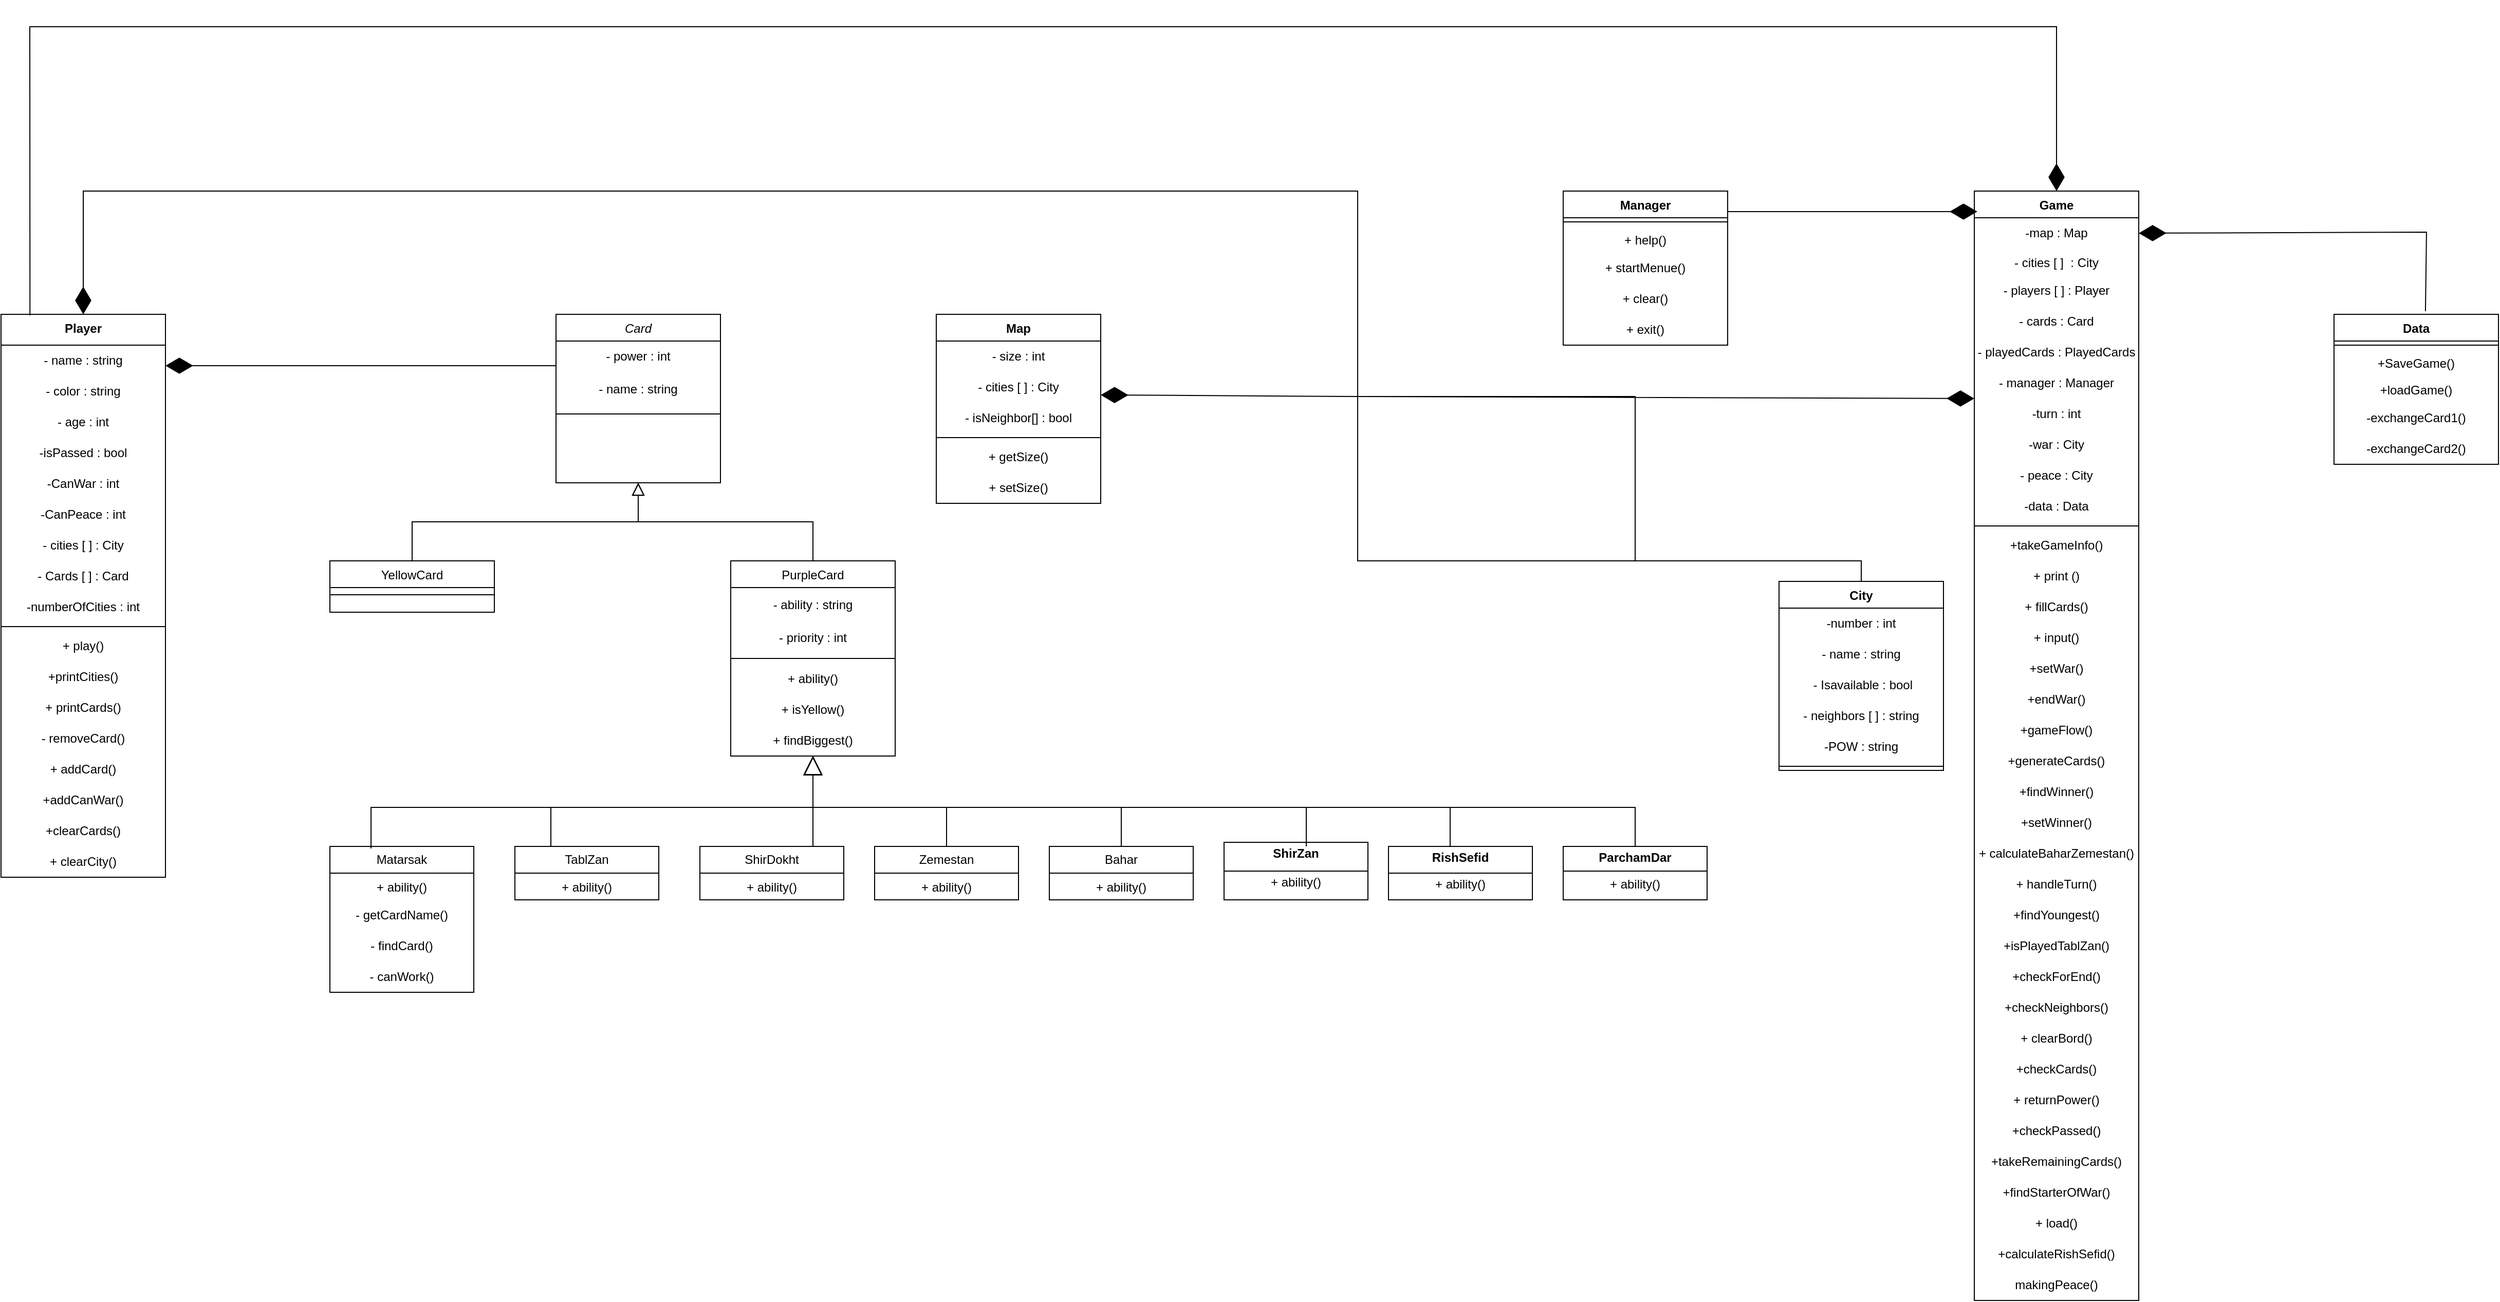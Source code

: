 <mxfile version="24.5.2" type="device">
  <diagram id="C5RBs43oDa-KdzZeNtuy" name="Page-1">
    <mxGraphModel dx="2140" dy="1822" grid="1" gridSize="10" guides="1" tooltips="1" connect="1" arrows="1" fold="1" page="1" pageScale="1" pageWidth="827" pageHeight="1169" math="0" shadow="0">
      <root>
        <mxCell id="WIyWlLk6GJQsqaUBKTNV-0" />
        <mxCell id="WIyWlLk6GJQsqaUBKTNV-1" parent="WIyWlLk6GJQsqaUBKTNV-0" />
        <mxCell id="zkfFHV4jXpPFQw0GAbJ--0" value="Card" style="swimlane;fontStyle=2;align=center;verticalAlign=top;childLayout=stackLayout;horizontal=1;startSize=26;horizontalStack=0;resizeParent=1;resizeLast=0;collapsible=1;marginBottom=0;rounded=0;shadow=0;strokeWidth=1;" parent="WIyWlLk6GJQsqaUBKTNV-1" vertex="1">
          <mxGeometry x="220" y="120" width="160" height="164" as="geometry">
            <mxRectangle x="230" y="140" width="160" height="26" as="alternateBounds" />
          </mxGeometry>
        </mxCell>
        <mxCell id="Y98AIQA9uZ3q5bvzrObx-6" value="- power : int" style="text;strokeColor=none;align=center;fillColor=none;html=1;verticalAlign=middle;whiteSpace=wrap;rounded=0;" parent="zkfFHV4jXpPFQw0GAbJ--0" vertex="1">
          <mxGeometry y="26" width="160" height="30" as="geometry" />
        </mxCell>
        <mxCell id="CFlnpTyqPFEDGFxHUeYZ-7" value="- name : string" style="text;strokeColor=none;align=center;fillColor=none;html=1;verticalAlign=middle;whiteSpace=wrap;rounded=0;" vertex="1" parent="zkfFHV4jXpPFQw0GAbJ--0">
          <mxGeometry y="56" width="160" height="34" as="geometry" />
        </mxCell>
        <mxCell id="zkfFHV4jXpPFQw0GAbJ--4" value="" style="line;html=1;strokeWidth=1;align=left;verticalAlign=middle;spacingTop=-1;spacingLeft=3;spacingRight=3;rotatable=0;labelPosition=right;points=[];portConstraint=eastwest;" parent="zkfFHV4jXpPFQw0GAbJ--0" vertex="1">
          <mxGeometry y="90" width="160" height="14" as="geometry" />
        </mxCell>
        <mxCell id="zkfFHV4jXpPFQw0GAbJ--6" value="YellowCard" style="swimlane;fontStyle=0;align=center;verticalAlign=top;childLayout=stackLayout;horizontal=1;startSize=26;horizontalStack=0;resizeParent=1;resizeLast=0;collapsible=1;marginBottom=0;rounded=0;shadow=0;strokeWidth=1;" parent="WIyWlLk6GJQsqaUBKTNV-1" vertex="1">
          <mxGeometry y="360" width="160" height="50" as="geometry">
            <mxRectangle x="130" y="380" width="160" height="26" as="alternateBounds" />
          </mxGeometry>
        </mxCell>
        <mxCell id="zkfFHV4jXpPFQw0GAbJ--9" value="" style="line;html=1;strokeWidth=1;align=left;verticalAlign=middle;spacingTop=-1;spacingLeft=3;spacingRight=3;rotatable=0;labelPosition=right;points=[];portConstraint=eastwest;" parent="zkfFHV4jXpPFQw0GAbJ--6" vertex="1">
          <mxGeometry y="26" width="160" height="14" as="geometry" />
        </mxCell>
        <mxCell id="zkfFHV4jXpPFQw0GAbJ--12" value="" style="endArrow=block;endSize=10;endFill=0;shadow=0;strokeWidth=1;rounded=0;curved=0;edgeStyle=elbowEdgeStyle;elbow=vertical;" parent="WIyWlLk6GJQsqaUBKTNV-1" source="zkfFHV4jXpPFQw0GAbJ--6" target="zkfFHV4jXpPFQw0GAbJ--0" edge="1">
          <mxGeometry width="160" relative="1" as="geometry">
            <mxPoint x="200" y="203" as="sourcePoint" />
            <mxPoint x="200" y="203" as="targetPoint" />
          </mxGeometry>
        </mxCell>
        <mxCell id="zkfFHV4jXpPFQw0GAbJ--13" value="PurpleCard" style="swimlane;fontStyle=0;align=center;verticalAlign=top;childLayout=stackLayout;horizontal=1;startSize=26;horizontalStack=0;resizeParent=1;resizeLast=0;collapsible=1;marginBottom=0;rounded=0;shadow=0;strokeWidth=1;" parent="WIyWlLk6GJQsqaUBKTNV-1" vertex="1">
          <mxGeometry x="390" y="360" width="160" height="190" as="geometry">
            <mxRectangle x="340" y="380" width="170" height="26" as="alternateBounds" />
          </mxGeometry>
        </mxCell>
        <mxCell id="Y98AIQA9uZ3q5bvzrObx-0" value="- ability : string" style="text;strokeColor=none;align=center;fillColor=none;html=1;verticalAlign=middle;whiteSpace=wrap;rounded=0;" parent="zkfFHV4jXpPFQw0GAbJ--13" vertex="1">
          <mxGeometry y="26" width="160" height="34" as="geometry" />
        </mxCell>
        <mxCell id="CFlnpTyqPFEDGFxHUeYZ-8" value="- priority : int" style="text;strokeColor=none;align=center;fillColor=none;html=1;verticalAlign=middle;whiteSpace=wrap;rounded=0;" vertex="1" parent="zkfFHV4jXpPFQw0GAbJ--13">
          <mxGeometry y="60" width="160" height="30" as="geometry" />
        </mxCell>
        <mxCell id="zkfFHV4jXpPFQw0GAbJ--15" value="" style="line;html=1;strokeWidth=1;align=left;verticalAlign=middle;spacingTop=-1;spacingLeft=3;spacingRight=3;rotatable=0;labelPosition=right;points=[];portConstraint=eastwest;" parent="zkfFHV4jXpPFQw0GAbJ--13" vertex="1">
          <mxGeometry y="90" width="160" height="10" as="geometry" />
        </mxCell>
        <mxCell id="Y98AIQA9uZ3q5bvzrObx-8" value="+ ability()" style="text;strokeColor=none;align=center;fillColor=none;html=1;verticalAlign=middle;whiteSpace=wrap;rounded=0;" parent="zkfFHV4jXpPFQw0GAbJ--13" vertex="1">
          <mxGeometry y="100" width="160" height="30" as="geometry" />
        </mxCell>
        <mxCell id="Y98AIQA9uZ3q5bvzrObx-30" value="+ isYellow()" style="text;strokeColor=none;align=center;fillColor=none;html=1;verticalAlign=middle;whiteSpace=wrap;rounded=0;" parent="zkfFHV4jXpPFQw0GAbJ--13" vertex="1">
          <mxGeometry y="130" width="160" height="30" as="geometry" />
        </mxCell>
        <mxCell id="Y98AIQA9uZ3q5bvzrObx-31" value="+ findBiggest()" style="text;strokeColor=none;align=center;fillColor=none;html=1;verticalAlign=middle;whiteSpace=wrap;rounded=0;" parent="zkfFHV4jXpPFQw0GAbJ--13" vertex="1">
          <mxGeometry y="160" width="160" height="30" as="geometry" />
        </mxCell>
        <mxCell id="zkfFHV4jXpPFQw0GAbJ--16" value="" style="endArrow=block;endSize=10;endFill=0;shadow=0;strokeWidth=1;rounded=0;curved=0;edgeStyle=elbowEdgeStyle;elbow=vertical;" parent="WIyWlLk6GJQsqaUBKTNV-1" source="zkfFHV4jXpPFQw0GAbJ--13" target="zkfFHV4jXpPFQw0GAbJ--0" edge="1">
          <mxGeometry width="160" relative="1" as="geometry">
            <mxPoint x="210" y="373" as="sourcePoint" />
            <mxPoint x="310" y="271" as="targetPoint" />
          </mxGeometry>
        </mxCell>
        <mxCell id="Y98AIQA9uZ3q5bvzrObx-14" value="Map" style="swimlane;fontStyle=1;align=center;verticalAlign=top;childLayout=stackLayout;horizontal=1;startSize=26;horizontalStack=0;resizeParent=1;resizeParentMax=0;resizeLast=0;collapsible=1;marginBottom=0;whiteSpace=wrap;html=1;" parent="WIyWlLk6GJQsqaUBKTNV-1" vertex="1">
          <mxGeometry x="590" y="120" width="160" height="184" as="geometry" />
        </mxCell>
        <mxCell id="Y98AIQA9uZ3q5bvzrObx-19" value="- size : int" style="text;strokeColor=none;align=center;fillColor=none;html=1;verticalAlign=middle;whiteSpace=wrap;rounded=0;" parent="Y98AIQA9uZ3q5bvzrObx-14" vertex="1">
          <mxGeometry y="26" width="160" height="30" as="geometry" />
        </mxCell>
        <mxCell id="Y98AIQA9uZ3q5bvzrObx-18" value="- cities [ ] : City" style="text;strokeColor=none;align=center;fillColor=none;html=1;verticalAlign=middle;whiteSpace=wrap;rounded=0;" parent="Y98AIQA9uZ3q5bvzrObx-14" vertex="1">
          <mxGeometry y="56" width="160" height="30" as="geometry" />
        </mxCell>
        <mxCell id="CFlnpTyqPFEDGFxHUeYZ-26" value="- isNeighbor[] : bool" style="text;strokeColor=none;align=center;fillColor=none;html=1;verticalAlign=middle;whiteSpace=wrap;rounded=0;" vertex="1" parent="Y98AIQA9uZ3q5bvzrObx-14">
          <mxGeometry y="86" width="160" height="30" as="geometry" />
        </mxCell>
        <mxCell id="Y98AIQA9uZ3q5bvzrObx-16" value="" style="line;strokeWidth=1;fillColor=none;align=left;verticalAlign=middle;spacingTop=-1;spacingLeft=3;spacingRight=3;rotatable=0;labelPosition=right;points=[];portConstraint=eastwest;strokeColor=inherit;" parent="Y98AIQA9uZ3q5bvzrObx-14" vertex="1">
          <mxGeometry y="116" width="160" height="8" as="geometry" />
        </mxCell>
        <mxCell id="Y98AIQA9uZ3q5bvzrObx-20" value="+ getSize()" style="text;strokeColor=none;align=center;fillColor=none;html=1;verticalAlign=middle;whiteSpace=wrap;rounded=0;" parent="Y98AIQA9uZ3q5bvzrObx-14" vertex="1">
          <mxGeometry y="124" width="160" height="30" as="geometry" />
        </mxCell>
        <mxCell id="Y98AIQA9uZ3q5bvzrObx-21" value="+ setSize()" style="text;strokeColor=none;align=center;fillColor=none;html=1;verticalAlign=middle;whiteSpace=wrap;rounded=0;" parent="Y98AIQA9uZ3q5bvzrObx-14" vertex="1">
          <mxGeometry y="154" width="160" height="30" as="geometry" />
        </mxCell>
        <mxCell id="Y98AIQA9uZ3q5bvzrObx-26" value="Player" style="swimlane;fontStyle=1;align=center;verticalAlign=top;childLayout=stackLayout;horizontal=1;startSize=30;horizontalStack=0;resizeParent=1;resizeParentMax=0;resizeLast=0;collapsible=1;marginBottom=0;whiteSpace=wrap;html=1;" parent="WIyWlLk6GJQsqaUBKTNV-1" vertex="1">
          <mxGeometry x="-320" y="120" width="160" height="548" as="geometry" />
        </mxCell>
        <mxCell id="jCnvRaLqZS0h8MGcoXK2-2" value="- name : string" style="text;strokeColor=none;align=center;fillColor=none;html=1;verticalAlign=middle;whiteSpace=wrap;rounded=0;" parent="Y98AIQA9uZ3q5bvzrObx-26" vertex="1">
          <mxGeometry y="30" width="160" height="30" as="geometry" />
        </mxCell>
        <mxCell id="Y98AIQA9uZ3q5bvzrObx-49" value="- color : string" style="text;strokeColor=none;align=center;fillColor=none;html=1;verticalAlign=middle;whiteSpace=wrap;rounded=0;" parent="Y98AIQA9uZ3q5bvzrObx-26" vertex="1">
          <mxGeometry y="60" width="160" height="30" as="geometry" />
        </mxCell>
        <mxCell id="Y98AIQA9uZ3q5bvzrObx-51" value="- age : int" style="text;strokeColor=none;align=center;fillColor=none;html=1;verticalAlign=middle;whiteSpace=wrap;rounded=0;" parent="Y98AIQA9uZ3q5bvzrObx-26" vertex="1">
          <mxGeometry y="90" width="160" height="30" as="geometry" />
        </mxCell>
        <mxCell id="Y98AIQA9uZ3q5bvzrObx-50" value="-isPassed : bool" style="text;strokeColor=none;align=center;fillColor=none;html=1;verticalAlign=middle;whiteSpace=wrap;rounded=0;" parent="Y98AIQA9uZ3q5bvzrObx-26" vertex="1">
          <mxGeometry y="120" width="160" height="30" as="geometry" />
        </mxCell>
        <mxCell id="CFlnpTyqPFEDGFxHUeYZ-0" value="-CanWar : int" style="text;strokeColor=none;align=center;fillColor=none;html=1;verticalAlign=middle;whiteSpace=wrap;rounded=0;" vertex="1" parent="Y98AIQA9uZ3q5bvzrObx-26">
          <mxGeometry y="150" width="160" height="30" as="geometry" />
        </mxCell>
        <mxCell id="CFlnpTyqPFEDGFxHUeYZ-1" value="-CanPeace : int" style="text;strokeColor=none;align=center;fillColor=none;html=1;verticalAlign=middle;whiteSpace=wrap;rounded=0;" vertex="1" parent="Y98AIQA9uZ3q5bvzrObx-26">
          <mxGeometry y="180" width="160" height="30" as="geometry" />
        </mxCell>
        <mxCell id="kwKwa-wbNNJrlp5Qnl6y-41" value="- cities [ ] : City" style="text;strokeColor=none;align=center;fillColor=none;html=1;verticalAlign=middle;whiteSpace=wrap;rounded=0;" parent="Y98AIQA9uZ3q5bvzrObx-26" vertex="1">
          <mxGeometry y="210" width="160" height="30" as="geometry" />
        </mxCell>
        <mxCell id="Y98AIQA9uZ3q5bvzrObx-65" value="- Cards [ ] : Card" style="text;strokeColor=none;align=center;fillColor=none;html=1;verticalAlign=middle;whiteSpace=wrap;rounded=0;" parent="Y98AIQA9uZ3q5bvzrObx-26" vertex="1">
          <mxGeometry y="240" width="160" height="30" as="geometry" />
        </mxCell>
        <mxCell id="s-No0AnxaH5Ahc92Yg2I-0" value="-numberOfCities : int" style="text;strokeColor=none;align=center;fillColor=none;html=1;verticalAlign=middle;whiteSpace=wrap;rounded=0;" parent="Y98AIQA9uZ3q5bvzrObx-26" vertex="1">
          <mxGeometry y="270" width="160" height="30" as="geometry" />
        </mxCell>
        <mxCell id="Y98AIQA9uZ3q5bvzrObx-28" value="" style="line;strokeWidth=1;fillColor=none;align=left;verticalAlign=middle;spacingTop=-1;spacingLeft=3;spacingRight=3;rotatable=0;labelPosition=right;points=[];portConstraint=eastwest;strokeColor=inherit;" parent="Y98AIQA9uZ3q5bvzrObx-26" vertex="1">
          <mxGeometry y="300" width="160" height="8" as="geometry" />
        </mxCell>
        <mxCell id="Y98AIQA9uZ3q5bvzrObx-63" value="+ play()" style="text;strokeColor=none;align=center;fillColor=none;html=1;verticalAlign=middle;whiteSpace=wrap;rounded=0;" parent="Y98AIQA9uZ3q5bvzrObx-26" vertex="1">
          <mxGeometry y="308" width="160" height="30" as="geometry" />
        </mxCell>
        <mxCell id="CFlnpTyqPFEDGFxHUeYZ-4" value="+printCities()" style="text;strokeColor=none;align=center;fillColor=none;html=1;verticalAlign=middle;whiteSpace=wrap;rounded=0;" vertex="1" parent="Y98AIQA9uZ3q5bvzrObx-26">
          <mxGeometry y="338" width="160" height="30" as="geometry" />
        </mxCell>
        <mxCell id="jCnvRaLqZS0h8MGcoXK2-0" value="+ printCards()" style="text;strokeColor=none;align=center;fillColor=none;html=1;verticalAlign=middle;whiteSpace=wrap;rounded=0;" parent="Y98AIQA9uZ3q5bvzrObx-26" vertex="1">
          <mxGeometry y="368" width="160" height="30" as="geometry" />
        </mxCell>
        <mxCell id="Y98AIQA9uZ3q5bvzrObx-66" value="- removeCard()" style="text;strokeColor=none;align=center;fillColor=none;html=1;verticalAlign=middle;whiteSpace=wrap;rounded=0;" parent="Y98AIQA9uZ3q5bvzrObx-26" vertex="1">
          <mxGeometry y="398" width="160" height="30" as="geometry" />
        </mxCell>
        <mxCell id="s-No0AnxaH5Ahc92Yg2I-1" value="+ addCard()" style="text;strokeColor=none;align=center;fillColor=none;html=1;verticalAlign=middle;whiteSpace=wrap;rounded=0;" parent="Y98AIQA9uZ3q5bvzrObx-26" vertex="1">
          <mxGeometry y="428" width="160" height="30" as="geometry" />
        </mxCell>
        <mxCell id="s-No0AnxaH5Ahc92Yg2I-2" value="+addCanWar()" style="text;strokeColor=none;align=center;fillColor=none;html=1;verticalAlign=middle;whiteSpace=wrap;rounded=0;" parent="Y98AIQA9uZ3q5bvzrObx-26" vertex="1">
          <mxGeometry y="458" width="160" height="30" as="geometry" />
        </mxCell>
        <mxCell id="CFlnpTyqPFEDGFxHUeYZ-5" value="+clearCards()" style="text;strokeColor=none;align=center;fillColor=none;html=1;verticalAlign=middle;whiteSpace=wrap;rounded=0;" vertex="1" parent="Y98AIQA9uZ3q5bvzrObx-26">
          <mxGeometry y="488" width="160" height="30" as="geometry" />
        </mxCell>
        <mxCell id="CFlnpTyqPFEDGFxHUeYZ-6" value="+ clearCity()" style="text;strokeColor=none;align=center;fillColor=none;html=1;verticalAlign=middle;whiteSpace=wrap;rounded=0;" vertex="1" parent="Y98AIQA9uZ3q5bvzrObx-26">
          <mxGeometry y="518" width="160" height="30" as="geometry" />
        </mxCell>
        <mxCell id="Y98AIQA9uZ3q5bvzrObx-32" value="City" style="swimlane;fontStyle=1;align=center;verticalAlign=top;childLayout=stackLayout;horizontal=1;startSize=26;horizontalStack=0;resizeParent=1;resizeParentMax=0;resizeLast=0;collapsible=1;marginBottom=0;whiteSpace=wrap;html=1;" parent="WIyWlLk6GJQsqaUBKTNV-1" vertex="1">
          <mxGeometry x="1410" y="380" width="160" height="184" as="geometry" />
        </mxCell>
        <mxCell id="CFlnpTyqPFEDGFxHUeYZ-29" value="-number : int" style="text;strokeColor=none;align=center;fillColor=none;html=1;verticalAlign=middle;whiteSpace=wrap;rounded=0;" vertex="1" parent="Y98AIQA9uZ3q5bvzrObx-32">
          <mxGeometry y="26" width="160" height="30" as="geometry" />
        </mxCell>
        <mxCell id="Y98AIQA9uZ3q5bvzrObx-39" value="- name : string" style="text;strokeColor=none;align=center;fillColor=none;html=1;verticalAlign=middle;whiteSpace=wrap;rounded=0;" parent="Y98AIQA9uZ3q5bvzrObx-32" vertex="1">
          <mxGeometry y="56" width="160" height="30" as="geometry" />
        </mxCell>
        <mxCell id="Y98AIQA9uZ3q5bvzrObx-40" value="&amp;nbsp;- Isavailable : bool" style="text;strokeColor=none;align=center;fillColor=none;html=1;verticalAlign=middle;whiteSpace=wrap;rounded=0;" parent="Y98AIQA9uZ3q5bvzrObx-32" vertex="1">
          <mxGeometry y="86" width="160" height="30" as="geometry" />
        </mxCell>
        <mxCell id="Y98AIQA9uZ3q5bvzrObx-37" value="- neighbors [ ] : string" style="text;strokeColor=none;align=center;fillColor=none;html=1;verticalAlign=middle;whiteSpace=wrap;rounded=0;" parent="Y98AIQA9uZ3q5bvzrObx-32" vertex="1">
          <mxGeometry y="116" width="160" height="30" as="geometry" />
        </mxCell>
        <mxCell id="CFlnpTyqPFEDGFxHUeYZ-31" value="-POW : string" style="text;strokeColor=none;align=center;fillColor=none;html=1;verticalAlign=middle;whiteSpace=wrap;rounded=0;" vertex="1" parent="Y98AIQA9uZ3q5bvzrObx-32">
          <mxGeometry y="146" width="160" height="30" as="geometry" />
        </mxCell>
        <mxCell id="Y98AIQA9uZ3q5bvzrObx-34" value="" style="line;strokeWidth=1;fillColor=none;align=left;verticalAlign=middle;spacingTop=-1;spacingLeft=3;spacingRight=3;rotatable=0;labelPosition=right;points=[];portConstraint=eastwest;strokeColor=inherit;" parent="Y98AIQA9uZ3q5bvzrObx-32" vertex="1">
          <mxGeometry y="176" width="160" height="8" as="geometry" />
        </mxCell>
        <mxCell id="Y98AIQA9uZ3q5bvzrObx-47" value="" style="endArrow=diamondThin;endFill=1;endSize=24;html=1;rounded=0;entryX=1;entryY=0.75;entryDx=0;entryDy=0;exitX=0.5;exitY=0;exitDx=0;exitDy=0;" parent="WIyWlLk6GJQsqaUBKTNV-1" source="Y98AIQA9uZ3q5bvzrObx-32" target="Y98AIQA9uZ3q5bvzrObx-18" edge="1">
          <mxGeometry width="160" relative="1" as="geometry">
            <mxPoint x="1240" y="360" as="sourcePoint" />
            <mxPoint x="930" y="320" as="targetPoint" />
            <Array as="points">
              <mxPoint x="1490" y="360" />
              <mxPoint x="1200" y="360" />
              <mxPoint x="1000" y="360" />
              <mxPoint x="1000" y="200" />
            </Array>
          </mxGeometry>
        </mxCell>
        <mxCell id="kwKwa-wbNNJrlp5Qnl6y-21" value="TablZan" style="swimlane;fontStyle=0;childLayout=stackLayout;horizontal=1;startSize=26;fillColor=none;horizontalStack=0;resizeParent=1;resizeParentMax=0;resizeLast=0;collapsible=1;marginBottom=0;whiteSpace=wrap;html=1;" parent="WIyWlLk6GJQsqaUBKTNV-1" vertex="1">
          <mxGeometry x="180" y="638" width="140" height="52" as="geometry" />
        </mxCell>
        <mxCell id="kwKwa-wbNNJrlp5Qnl6y-22" value="+ ability()" style="text;strokeColor=none;fillColor=none;align=center;verticalAlign=top;spacingLeft=4;spacingRight=4;overflow=hidden;rotatable=0;points=[[0,0.5],[1,0.5]];portConstraint=eastwest;whiteSpace=wrap;html=1;" parent="kwKwa-wbNNJrlp5Qnl6y-21" vertex="1">
          <mxGeometry y="26" width="140" height="26" as="geometry" />
        </mxCell>
        <mxCell id="kwKwa-wbNNJrlp5Qnl6y-23" value="ShirDokht" style="swimlane;fontStyle=0;childLayout=stackLayout;horizontal=1;startSize=26;fillColor=none;horizontalStack=0;resizeParent=1;resizeParentMax=0;resizeLast=0;collapsible=1;marginBottom=0;whiteSpace=wrap;html=1;" parent="WIyWlLk6GJQsqaUBKTNV-1" vertex="1">
          <mxGeometry x="360" y="638" width="140" height="52" as="geometry" />
        </mxCell>
        <mxCell id="kwKwa-wbNNJrlp5Qnl6y-24" value="+ ability()" style="text;strokeColor=none;fillColor=none;align=center;verticalAlign=top;spacingLeft=4;spacingRight=4;overflow=hidden;rotatable=0;points=[[0,0.5],[1,0.5]];portConstraint=eastwest;whiteSpace=wrap;html=1;" parent="kwKwa-wbNNJrlp5Qnl6y-23" vertex="1">
          <mxGeometry y="26" width="140" height="26" as="geometry" />
        </mxCell>
        <mxCell id="kwKwa-wbNNJrlp5Qnl6y-25" value="Zemestan" style="swimlane;fontStyle=0;childLayout=stackLayout;horizontal=1;startSize=26;fillColor=none;horizontalStack=0;resizeParent=1;resizeParentMax=0;resizeLast=0;collapsible=1;marginBottom=0;whiteSpace=wrap;html=1;" parent="WIyWlLk6GJQsqaUBKTNV-1" vertex="1">
          <mxGeometry x="530" y="638" width="140" height="52" as="geometry" />
        </mxCell>
        <mxCell id="kwKwa-wbNNJrlp5Qnl6y-26" value="+ ability()" style="text;strokeColor=none;fillColor=none;align=center;verticalAlign=top;spacingLeft=4;spacingRight=4;overflow=hidden;rotatable=0;points=[[0,0.5],[1,0.5]];portConstraint=eastwest;whiteSpace=wrap;html=1;" parent="kwKwa-wbNNJrlp5Qnl6y-25" vertex="1">
          <mxGeometry y="26" width="140" height="26" as="geometry" />
        </mxCell>
        <mxCell id="kwKwa-wbNNJrlp5Qnl6y-27" value="Matarsak" style="swimlane;fontStyle=0;childLayout=stackLayout;horizontal=1;startSize=26;fillColor=none;horizontalStack=0;resizeParent=1;resizeParentMax=0;resizeLast=0;collapsible=1;marginBottom=0;whiteSpace=wrap;html=1;" parent="WIyWlLk6GJQsqaUBKTNV-1" vertex="1">
          <mxGeometry y="638" width="140" height="142" as="geometry" />
        </mxCell>
        <mxCell id="kwKwa-wbNNJrlp5Qnl6y-28" value="+ ability()" style="text;strokeColor=none;fillColor=none;align=center;verticalAlign=top;spacingLeft=4;spacingRight=4;overflow=hidden;rotatable=0;points=[[0,0.5],[1,0.5]];portConstraint=eastwest;whiteSpace=wrap;html=1;" parent="kwKwa-wbNNJrlp5Qnl6y-27" vertex="1">
          <mxGeometry y="26" width="140" height="26" as="geometry" />
        </mxCell>
        <mxCell id="CFlnpTyqPFEDGFxHUeYZ-9" value="- getCardName()" style="text;strokeColor=none;align=center;fillColor=none;html=1;verticalAlign=middle;whiteSpace=wrap;rounded=0;" vertex="1" parent="kwKwa-wbNNJrlp5Qnl6y-27">
          <mxGeometry y="52" width="140" height="30" as="geometry" />
        </mxCell>
        <mxCell id="CFlnpTyqPFEDGFxHUeYZ-10" value="- findCard()" style="text;strokeColor=none;align=center;fillColor=none;html=1;verticalAlign=middle;whiteSpace=wrap;rounded=0;" vertex="1" parent="kwKwa-wbNNJrlp5Qnl6y-27">
          <mxGeometry y="82" width="140" height="30" as="geometry" />
        </mxCell>
        <mxCell id="CFlnpTyqPFEDGFxHUeYZ-11" value="- canWork()" style="text;strokeColor=none;align=center;fillColor=none;html=1;verticalAlign=middle;whiteSpace=wrap;rounded=0;" vertex="1" parent="kwKwa-wbNNJrlp5Qnl6y-27">
          <mxGeometry y="112" width="140" height="30" as="geometry" />
        </mxCell>
        <mxCell id="kwKwa-wbNNJrlp5Qnl6y-5" value="Bahar" style="swimlane;fontStyle=0;childLayout=stackLayout;horizontal=1;startSize=26;fillColor=none;horizontalStack=0;resizeParent=1;resizeParentMax=0;resizeLast=0;collapsible=1;marginBottom=0;whiteSpace=wrap;html=1;" parent="WIyWlLk6GJQsqaUBKTNV-1" vertex="1">
          <mxGeometry x="700" y="638" width="140" height="52" as="geometry" />
        </mxCell>
        <mxCell id="kwKwa-wbNNJrlp5Qnl6y-6" value="+ ability()" style="text;strokeColor=none;fillColor=none;align=center;verticalAlign=top;spacingLeft=4;spacingRight=4;overflow=hidden;rotatable=0;points=[[0,0.5],[1,0.5]];portConstraint=eastwest;whiteSpace=wrap;html=1;" parent="kwKwa-wbNNJrlp5Qnl6y-5" vertex="1">
          <mxGeometry y="26" width="140" height="26" as="geometry" />
        </mxCell>
        <mxCell id="kwKwa-wbNNJrlp5Qnl6y-36" value="" style="endArrow=block;endSize=16;endFill=0;html=1;rounded=0;" parent="WIyWlLk6GJQsqaUBKTNV-1" edge="1">
          <mxGeometry x="0.192" y="40" width="160" relative="1" as="geometry">
            <mxPoint x="40" y="640" as="sourcePoint" />
            <mxPoint x="470" y="550" as="targetPoint" />
            <Array as="points">
              <mxPoint x="40" y="600" />
              <mxPoint x="470" y="600" />
            </Array>
            <mxPoint as="offset" />
          </mxGeometry>
        </mxCell>
        <mxCell id="kwKwa-wbNNJrlp5Qnl6y-37" value="" style="endArrow=block;endSize=16;endFill=0;html=1;rounded=0;exitX=0.25;exitY=0;exitDx=0;exitDy=0;" parent="WIyWlLk6GJQsqaUBKTNV-1" source="kwKwa-wbNNJrlp5Qnl6y-21" edge="1">
          <mxGeometry x="0.192" y="40" width="160" relative="1" as="geometry">
            <mxPoint x="215" y="630" as="sourcePoint" />
            <mxPoint x="470" y="550" as="targetPoint" />
            <Array as="points">
              <mxPoint x="215" y="600" />
              <mxPoint x="470" y="600" />
            </Array>
            <mxPoint as="offset" />
          </mxGeometry>
        </mxCell>
        <mxCell id="kwKwa-wbNNJrlp5Qnl6y-38" value="" style="endArrow=block;endSize=16;endFill=0;html=1;rounded=0;exitX=0.25;exitY=0;exitDx=0;exitDy=0;" parent="WIyWlLk6GJQsqaUBKTNV-1" edge="1">
          <mxGeometry x="0.192" y="40" width="160" relative="1" as="geometry">
            <mxPoint x="470" y="638" as="sourcePoint" />
            <mxPoint x="470" y="550" as="targetPoint" />
            <Array as="points">
              <mxPoint x="470" y="600" />
            </Array>
            <mxPoint as="offset" />
          </mxGeometry>
        </mxCell>
        <mxCell id="kwKwa-wbNNJrlp5Qnl6y-39" value="" style="endArrow=block;endSize=16;endFill=0;html=1;rounded=0;exitX=0.5;exitY=0;exitDx=0;exitDy=0;" parent="WIyWlLk6GJQsqaUBKTNV-1" source="kwKwa-wbNNJrlp5Qnl6y-25" edge="1">
          <mxGeometry x="0.192" y="40" width="160" relative="1" as="geometry">
            <mxPoint x="600" y="600" as="sourcePoint" />
            <mxPoint x="470" y="550" as="targetPoint" />
            <Array as="points">
              <mxPoint x="600" y="600" />
              <mxPoint x="470" y="600" />
            </Array>
            <mxPoint as="offset" />
          </mxGeometry>
        </mxCell>
        <mxCell id="kwKwa-wbNNJrlp5Qnl6y-40" value="" style="endArrow=block;endSize=16;endFill=0;html=1;rounded=0;exitX=0.5;exitY=0;exitDx=0;exitDy=0;" parent="WIyWlLk6GJQsqaUBKTNV-1" edge="1">
          <mxGeometry x="0.192" y="40" width="160" relative="1" as="geometry">
            <mxPoint x="770" y="638" as="sourcePoint" />
            <mxPoint x="470" y="550" as="targetPoint" />
            <Array as="points">
              <mxPoint x="770" y="600" />
              <mxPoint x="470" y="600" />
            </Array>
            <mxPoint as="offset" />
          </mxGeometry>
        </mxCell>
        <mxCell id="kwKwa-wbNNJrlp5Qnl6y-42" value="" style="endArrow=diamondThin;endFill=1;endSize=24;html=1;rounded=0;entryX=0.5;entryY=0;entryDx=0;entryDy=0;" parent="WIyWlLk6GJQsqaUBKTNV-1" target="Y98AIQA9uZ3q5bvzrObx-26" edge="1">
          <mxGeometry width="160" relative="1" as="geometry">
            <mxPoint x="1000" y="360" as="sourcePoint" />
            <mxPoint x="-240" as="targetPoint" />
            <Array as="points">
              <mxPoint x="1000" />
              <mxPoint x="-240" />
            </Array>
          </mxGeometry>
        </mxCell>
        <mxCell id="jCnvRaLqZS0h8MGcoXK2-1" value="" style="endArrow=diamondThin;endFill=1;endSize=24;html=1;rounded=0;" parent="WIyWlLk6GJQsqaUBKTNV-1" edge="1">
          <mxGeometry width="160" relative="1" as="geometry">
            <mxPoint x="220" y="170" as="sourcePoint" />
            <mxPoint x="-160" y="170" as="targetPoint" />
            <Array as="points">
              <mxPoint x="220" y="170" />
            </Array>
          </mxGeometry>
        </mxCell>
        <mxCell id="jCnvRaLqZS0h8MGcoXK2-3" value="Manager" style="swimlane;fontStyle=1;align=center;verticalAlign=top;childLayout=stackLayout;horizontal=1;startSize=26;horizontalStack=0;resizeParent=1;resizeParentMax=0;resizeLast=0;collapsible=1;marginBottom=0;whiteSpace=wrap;html=1;" parent="WIyWlLk6GJQsqaUBKTNV-1" vertex="1">
          <mxGeometry x="1200" width="160" height="150" as="geometry" />
        </mxCell>
        <mxCell id="jCnvRaLqZS0h8MGcoXK2-5" value="" style="line;strokeWidth=1;fillColor=none;align=left;verticalAlign=middle;spacingTop=-1;spacingLeft=3;spacingRight=3;rotatable=0;labelPosition=right;points=[];portConstraint=eastwest;strokeColor=inherit;" parent="jCnvRaLqZS0h8MGcoXK2-3" vertex="1">
          <mxGeometry y="26" width="160" height="8" as="geometry" />
        </mxCell>
        <mxCell id="jCnvRaLqZS0h8MGcoXK2-6" value="+ help()" style="text;strokeColor=none;fillColor=none;align=center;verticalAlign=top;spacingLeft=4;spacingRight=4;overflow=hidden;rotatable=0;points=[[0,0.5],[1,0.5]];portConstraint=eastwest;whiteSpace=wrap;html=1;" parent="jCnvRaLqZS0h8MGcoXK2-3" vertex="1">
          <mxGeometry y="34" width="160" height="26" as="geometry" />
        </mxCell>
        <mxCell id="jCnvRaLqZS0h8MGcoXK2-8" value="+ startMenue()" style="text;strokeColor=none;align=center;fillColor=none;html=1;verticalAlign=middle;whiteSpace=wrap;rounded=0;" parent="jCnvRaLqZS0h8MGcoXK2-3" vertex="1">
          <mxGeometry y="60" width="160" height="30" as="geometry" />
        </mxCell>
        <mxCell id="CFlnpTyqPFEDGFxHUeYZ-27" value="+ clear()" style="text;strokeColor=none;align=center;fillColor=none;html=1;verticalAlign=middle;whiteSpace=wrap;rounded=0;" vertex="1" parent="jCnvRaLqZS0h8MGcoXK2-3">
          <mxGeometry y="90" width="160" height="30" as="geometry" />
        </mxCell>
        <mxCell id="CFlnpTyqPFEDGFxHUeYZ-28" value="+ exit()" style="text;strokeColor=none;align=center;fillColor=none;html=1;verticalAlign=middle;whiteSpace=wrap;rounded=0;" vertex="1" parent="jCnvRaLqZS0h8MGcoXK2-3">
          <mxGeometry y="120" width="160" height="30" as="geometry" />
        </mxCell>
        <mxCell id="s-No0AnxaH5Ahc92Yg2I-3" value="Game" style="swimlane;fontStyle=1;align=center;verticalAlign=top;childLayout=stackLayout;horizontal=1;startSize=26;horizontalStack=0;resizeParent=1;resizeParentMax=0;resizeLast=0;collapsible=1;marginBottom=0;whiteSpace=wrap;html=1;" parent="WIyWlLk6GJQsqaUBKTNV-1" vertex="1">
          <mxGeometry x="1600" width="160" height="1080" as="geometry" />
        </mxCell>
        <mxCell id="CFlnpTyqPFEDGFxHUeYZ-32" value="-map : Map" style="text;strokeColor=none;align=center;fillColor=none;html=1;verticalAlign=middle;whiteSpace=wrap;rounded=0;" vertex="1" parent="s-No0AnxaH5Ahc92Yg2I-3">
          <mxGeometry y="26" width="160" height="30" as="geometry" />
        </mxCell>
        <mxCell id="s-No0AnxaH5Ahc92Yg2I-4" value="- cities [ ]&amp;nbsp; : City" style="text;strokeColor=none;fillColor=none;align=center;verticalAlign=top;spacingLeft=4;spacingRight=4;overflow=hidden;rotatable=0;points=[[0,0.5],[1,0.5]];portConstraint=eastwest;whiteSpace=wrap;html=1;" parent="s-No0AnxaH5Ahc92Yg2I-3" vertex="1">
          <mxGeometry y="56" width="160" height="26" as="geometry" />
        </mxCell>
        <mxCell id="RSTC6TvMkutvdYOONf6Q-2" value="- players [ ] : Player" style="text;strokeColor=none;align=center;fillColor=none;html=1;verticalAlign=middle;whiteSpace=wrap;rounded=0;" parent="s-No0AnxaH5Ahc92Yg2I-3" vertex="1">
          <mxGeometry y="82" width="160" height="30" as="geometry" />
        </mxCell>
        <mxCell id="CFlnpTyqPFEDGFxHUeYZ-33" value="- cards : Card" style="text;strokeColor=none;align=center;fillColor=none;html=1;verticalAlign=middle;whiteSpace=wrap;rounded=0;" vertex="1" parent="s-No0AnxaH5Ahc92Yg2I-3">
          <mxGeometry y="112" width="160" height="30" as="geometry" />
        </mxCell>
        <mxCell id="CFlnpTyqPFEDGFxHUeYZ-34" value="- playedCards : PlayedCards" style="text;strokeColor=none;align=center;fillColor=none;html=1;verticalAlign=middle;whiteSpace=wrap;rounded=0;" vertex="1" parent="s-No0AnxaH5Ahc92Yg2I-3">
          <mxGeometry y="142" width="160" height="30" as="geometry" />
        </mxCell>
        <mxCell id="RSTC6TvMkutvdYOONf6Q-1" value="- manager : Manager" style="text;strokeColor=none;align=center;fillColor=none;html=1;verticalAlign=middle;whiteSpace=wrap;rounded=0;" parent="s-No0AnxaH5Ahc92Yg2I-3" vertex="1">
          <mxGeometry y="172" width="160" height="30" as="geometry" />
        </mxCell>
        <mxCell id="CFlnpTyqPFEDGFxHUeYZ-35" value="-turn : int" style="text;strokeColor=none;align=center;fillColor=none;html=1;verticalAlign=middle;whiteSpace=wrap;rounded=0;" vertex="1" parent="s-No0AnxaH5Ahc92Yg2I-3">
          <mxGeometry y="202" width="160" height="30" as="geometry" />
        </mxCell>
        <mxCell id="CFlnpTyqPFEDGFxHUeYZ-36" value="-war : City" style="text;strokeColor=none;align=center;fillColor=none;html=1;verticalAlign=middle;whiteSpace=wrap;rounded=0;" vertex="1" parent="s-No0AnxaH5Ahc92Yg2I-3">
          <mxGeometry y="232" width="160" height="30" as="geometry" />
        </mxCell>
        <mxCell id="CFlnpTyqPFEDGFxHUeYZ-37" value="- peace : City" style="text;strokeColor=none;align=center;fillColor=none;html=1;verticalAlign=middle;whiteSpace=wrap;rounded=0;" vertex="1" parent="s-No0AnxaH5Ahc92Yg2I-3">
          <mxGeometry y="262" width="160" height="30" as="geometry" />
        </mxCell>
        <mxCell id="CFlnpTyqPFEDGFxHUeYZ-38" value="-data : Data" style="text;strokeColor=none;align=center;fillColor=none;html=1;verticalAlign=middle;whiteSpace=wrap;rounded=0;" vertex="1" parent="s-No0AnxaH5Ahc92Yg2I-3">
          <mxGeometry y="292" width="160" height="30" as="geometry" />
        </mxCell>
        <mxCell id="s-No0AnxaH5Ahc92Yg2I-5" value="" style="line;strokeWidth=1;fillColor=none;align=left;verticalAlign=middle;spacingTop=-1;spacingLeft=3;spacingRight=3;rotatable=0;labelPosition=right;points=[];portConstraint=eastwest;strokeColor=inherit;" parent="s-No0AnxaH5Ahc92Yg2I-3" vertex="1">
          <mxGeometry y="322" width="160" height="8" as="geometry" />
        </mxCell>
        <mxCell id="CFlnpTyqPFEDGFxHUeYZ-39" value="+takeGameInfo()" style="text;strokeColor=none;align=center;fillColor=none;html=1;verticalAlign=middle;whiteSpace=wrap;rounded=0;" vertex="1" parent="s-No0AnxaH5Ahc92Yg2I-3">
          <mxGeometry y="330" width="160" height="30" as="geometry" />
        </mxCell>
        <mxCell id="RSTC6TvMkutvdYOONf6Q-5" value="+ print ()" style="text;strokeColor=none;align=center;fillColor=none;html=1;verticalAlign=middle;whiteSpace=wrap;rounded=0;" parent="s-No0AnxaH5Ahc92Yg2I-3" vertex="1">
          <mxGeometry y="360" width="160" height="30" as="geometry" />
        </mxCell>
        <mxCell id="RSTC6TvMkutvdYOONf6Q-0" value="+ fillCards()" style="text;strokeColor=none;align=center;fillColor=none;html=1;verticalAlign=middle;whiteSpace=wrap;rounded=0;" parent="s-No0AnxaH5Ahc92Yg2I-3" vertex="1">
          <mxGeometry y="390" width="160" height="30" as="geometry" />
        </mxCell>
        <mxCell id="RSTC6TvMkutvdYOONf6Q-8" value="+ input()" style="text;strokeColor=none;align=center;fillColor=none;html=1;verticalAlign=middle;whiteSpace=wrap;rounded=0;" parent="s-No0AnxaH5Ahc92Yg2I-3" vertex="1">
          <mxGeometry y="420" width="160" height="30" as="geometry" />
        </mxCell>
        <mxCell id="RSTC6TvMkutvdYOONf6Q-6" value="+setWar()" style="text;strokeColor=none;align=center;fillColor=none;html=1;verticalAlign=middle;whiteSpace=wrap;rounded=0;" parent="s-No0AnxaH5Ahc92Yg2I-3" vertex="1">
          <mxGeometry y="450" width="160" height="30" as="geometry" />
        </mxCell>
        <mxCell id="RSTC6TvMkutvdYOONf6Q-9" value="+endWar()" style="text;strokeColor=none;align=center;fillColor=none;html=1;verticalAlign=middle;whiteSpace=wrap;rounded=0;" parent="s-No0AnxaH5Ahc92Yg2I-3" vertex="1">
          <mxGeometry y="480" width="160" height="30" as="geometry" />
        </mxCell>
        <mxCell id="CFlnpTyqPFEDGFxHUeYZ-40" value="+gameFlow()" style="text;strokeColor=none;align=center;fillColor=none;html=1;verticalAlign=middle;whiteSpace=wrap;rounded=0;" vertex="1" parent="s-No0AnxaH5Ahc92Yg2I-3">
          <mxGeometry y="510" width="160" height="30" as="geometry" />
        </mxCell>
        <mxCell id="CFlnpTyqPFEDGFxHUeYZ-41" value="+generateCards()" style="text;strokeColor=none;align=center;fillColor=none;html=1;verticalAlign=middle;whiteSpace=wrap;rounded=0;" vertex="1" parent="s-No0AnxaH5Ahc92Yg2I-3">
          <mxGeometry y="540" width="160" height="30" as="geometry" />
        </mxCell>
        <mxCell id="CFlnpTyqPFEDGFxHUeYZ-42" value="+findWinner()" style="text;strokeColor=none;align=center;fillColor=none;html=1;verticalAlign=middle;whiteSpace=wrap;rounded=0;" vertex="1" parent="s-No0AnxaH5Ahc92Yg2I-3">
          <mxGeometry y="570" width="160" height="30" as="geometry" />
        </mxCell>
        <mxCell id="CFlnpTyqPFEDGFxHUeYZ-43" value="+setWinner()" style="text;strokeColor=none;align=center;fillColor=none;html=1;verticalAlign=middle;whiteSpace=wrap;rounded=0;" vertex="1" parent="s-No0AnxaH5Ahc92Yg2I-3">
          <mxGeometry y="600" width="160" height="30" as="geometry" />
        </mxCell>
        <mxCell id="CFlnpTyqPFEDGFxHUeYZ-44" value="+ calculateBaharZemestan()" style="text;strokeColor=none;align=center;fillColor=none;html=1;verticalAlign=middle;whiteSpace=wrap;rounded=0;" vertex="1" parent="s-No0AnxaH5Ahc92Yg2I-3">
          <mxGeometry y="630" width="160" height="30" as="geometry" />
        </mxCell>
        <mxCell id="CFlnpTyqPFEDGFxHUeYZ-45" value="+ handleTurn()" style="text;strokeColor=none;align=center;fillColor=none;html=1;verticalAlign=middle;whiteSpace=wrap;rounded=0;" vertex="1" parent="s-No0AnxaH5Ahc92Yg2I-3">
          <mxGeometry y="660" width="160" height="30" as="geometry" />
        </mxCell>
        <mxCell id="CFlnpTyqPFEDGFxHUeYZ-46" value="+findYoungest()" style="text;strokeColor=none;align=center;fillColor=none;html=1;verticalAlign=middle;whiteSpace=wrap;rounded=0;" vertex="1" parent="s-No0AnxaH5Ahc92Yg2I-3">
          <mxGeometry y="690" width="160" height="30" as="geometry" />
        </mxCell>
        <mxCell id="CFlnpTyqPFEDGFxHUeYZ-47" value="+isPlayedTablZan()" style="text;strokeColor=none;align=center;fillColor=none;html=1;verticalAlign=middle;whiteSpace=wrap;rounded=0;" vertex="1" parent="s-No0AnxaH5Ahc92Yg2I-3">
          <mxGeometry y="720" width="160" height="30" as="geometry" />
        </mxCell>
        <mxCell id="CFlnpTyqPFEDGFxHUeYZ-49" value="+checkForEnd()" style="text;strokeColor=none;align=center;fillColor=none;html=1;verticalAlign=middle;whiteSpace=wrap;rounded=0;" vertex="1" parent="s-No0AnxaH5Ahc92Yg2I-3">
          <mxGeometry y="750" width="160" height="30" as="geometry" />
        </mxCell>
        <mxCell id="CFlnpTyqPFEDGFxHUeYZ-50" value="+checkNeighbors()" style="text;strokeColor=none;align=center;fillColor=none;html=1;verticalAlign=middle;whiteSpace=wrap;rounded=0;" vertex="1" parent="s-No0AnxaH5Ahc92Yg2I-3">
          <mxGeometry y="780" width="160" height="30" as="geometry" />
        </mxCell>
        <mxCell id="CFlnpTyqPFEDGFxHUeYZ-51" value="+ clearBord()" style="text;strokeColor=none;align=center;fillColor=none;html=1;verticalAlign=middle;whiteSpace=wrap;rounded=0;" vertex="1" parent="s-No0AnxaH5Ahc92Yg2I-3">
          <mxGeometry y="810" width="160" height="30" as="geometry" />
        </mxCell>
        <mxCell id="CFlnpTyqPFEDGFxHUeYZ-52" value="+checkCards()" style="text;strokeColor=none;align=center;fillColor=none;html=1;verticalAlign=middle;whiteSpace=wrap;rounded=0;" vertex="1" parent="s-No0AnxaH5Ahc92Yg2I-3">
          <mxGeometry y="840" width="160" height="30" as="geometry" />
        </mxCell>
        <mxCell id="CFlnpTyqPFEDGFxHUeYZ-53" value="+ returnPower()" style="text;strokeColor=none;align=center;fillColor=none;html=1;verticalAlign=middle;whiteSpace=wrap;rounded=0;" vertex="1" parent="s-No0AnxaH5Ahc92Yg2I-3">
          <mxGeometry y="870" width="160" height="30" as="geometry" />
        </mxCell>
        <mxCell id="CFlnpTyqPFEDGFxHUeYZ-54" value="+checkPassed()" style="text;strokeColor=none;align=center;fillColor=none;html=1;verticalAlign=middle;whiteSpace=wrap;rounded=0;" vertex="1" parent="s-No0AnxaH5Ahc92Yg2I-3">
          <mxGeometry y="900" width="160" height="30" as="geometry" />
        </mxCell>
        <mxCell id="CFlnpTyqPFEDGFxHUeYZ-55" value="+takeRemainingCards()" style="text;strokeColor=none;align=center;fillColor=none;html=1;verticalAlign=middle;whiteSpace=wrap;rounded=0;" vertex="1" parent="s-No0AnxaH5Ahc92Yg2I-3">
          <mxGeometry y="930" width="160" height="30" as="geometry" />
        </mxCell>
        <mxCell id="CFlnpTyqPFEDGFxHUeYZ-56" value="+findStarterOfWar()" style="text;strokeColor=none;align=center;fillColor=none;html=1;verticalAlign=middle;whiteSpace=wrap;rounded=0;" vertex="1" parent="s-No0AnxaH5Ahc92Yg2I-3">
          <mxGeometry y="960" width="160" height="30" as="geometry" />
        </mxCell>
        <mxCell id="CFlnpTyqPFEDGFxHUeYZ-57" value="+ load()" style="text;strokeColor=none;align=center;fillColor=none;html=1;verticalAlign=middle;whiteSpace=wrap;rounded=0;" vertex="1" parent="s-No0AnxaH5Ahc92Yg2I-3">
          <mxGeometry y="990" width="160" height="30" as="geometry" />
        </mxCell>
        <mxCell id="CFlnpTyqPFEDGFxHUeYZ-58" value="+calculateRishSefid()" style="text;strokeColor=none;align=center;fillColor=none;html=1;verticalAlign=middle;whiteSpace=wrap;rounded=0;" vertex="1" parent="s-No0AnxaH5Ahc92Yg2I-3">
          <mxGeometry y="1020" width="160" height="30" as="geometry" />
        </mxCell>
        <mxCell id="CFlnpTyqPFEDGFxHUeYZ-59" value="makingPeace()" style="text;strokeColor=none;align=center;fillColor=none;html=1;verticalAlign=middle;whiteSpace=wrap;rounded=0;" vertex="1" parent="s-No0AnxaH5Ahc92Yg2I-3">
          <mxGeometry y="1050" width="160" height="30" as="geometry" />
        </mxCell>
        <mxCell id="RSTC6TvMkutvdYOONf6Q-10" value="" style="endArrow=diamondThin;endFill=1;endSize=24;html=1;rounded=0;" parent="WIyWlLk6GJQsqaUBKTNV-1" edge="1">
          <mxGeometry width="160" relative="1" as="geometry">
            <mxPoint x="1360" y="20" as="sourcePoint" />
            <mxPoint x="1603" y="20" as="targetPoint" />
            <Array as="points">
              <mxPoint x="1440" y="20" />
            </Array>
          </mxGeometry>
        </mxCell>
        <mxCell id="RSTC6TvMkutvdYOONf6Q-11" value="" style="endArrow=diamondThin;endFill=1;endSize=24;html=1;rounded=0;entryX=0;entryY=0;entryDx=0;entryDy=0;" parent="WIyWlLk6GJQsqaUBKTNV-1" target="CFlnpTyqPFEDGFxHUeYZ-35" edge="1">
          <mxGeometry width="160" relative="1" as="geometry">
            <mxPoint x="1270" y="360" as="sourcePoint" />
            <mxPoint x="1570" y="203" as="targetPoint" />
            <Array as="points">
              <mxPoint x="1270" y="200" />
              <mxPoint x="1000" y="200" />
            </Array>
          </mxGeometry>
        </mxCell>
        <mxCell id="RSTC6TvMkutvdYOONf6Q-12" value="" style="endArrow=diamondThin;endFill=1;endSize=24;html=1;rounded=0;exitX=0.176;exitY=0.002;exitDx=0;exitDy=0;exitPerimeter=0;entryX=0.5;entryY=0;entryDx=0;entryDy=0;" parent="WIyWlLk6GJQsqaUBKTNV-1" source="Y98AIQA9uZ3q5bvzrObx-26" target="s-No0AnxaH5Ahc92Yg2I-3" edge="1">
          <mxGeometry width="160" relative="1" as="geometry">
            <mxPoint x="-320" y="-40" as="sourcePoint" />
            <mxPoint x="1640" y="-40" as="targetPoint" />
            <Array as="points">
              <mxPoint x="-292" y="-160" />
              <mxPoint x="690" y="-160" />
              <mxPoint x="1140" y="-160" />
              <mxPoint x="1680" y="-160" />
            </Array>
          </mxGeometry>
        </mxCell>
        <mxCell id="CFlnpTyqPFEDGFxHUeYZ-12" value="&lt;p style=&quot;margin:0px;margin-top:4px;text-align:center;&quot;&gt;&lt;b&gt;ShirZan&lt;/b&gt;&lt;/p&gt;" style="verticalAlign=top;align=left;overflow=fill;html=1;whiteSpace=wrap;" vertex="1" parent="WIyWlLk6GJQsqaUBKTNV-1">
          <mxGeometry x="870" y="634" width="140" height="56" as="geometry" />
        </mxCell>
        <mxCell id="CFlnpTyqPFEDGFxHUeYZ-13" value="&lt;p style=&quot;margin:0px;margin-top:4px;text-align:center;&quot;&gt;&lt;/p&gt;&lt;div style=&quot;text-align: center; height: 2px;&quot;&gt;RishSefid&lt;/div&gt;" style="verticalAlign=top;align=left;overflow=fill;html=1;whiteSpace=wrap;fontStyle=1" vertex="1" parent="WIyWlLk6GJQsqaUBKTNV-1">
          <mxGeometry x="1030" y="638" width="140" height="52" as="geometry" />
        </mxCell>
        <mxCell id="CFlnpTyqPFEDGFxHUeYZ-14" value="&lt;p style=&quot;margin:0px;margin-top:4px;text-align:center;&quot;&gt;&lt;b&gt;ParchamDar&lt;/b&gt;&lt;/p&gt;" style="verticalAlign=top;align=left;overflow=fill;html=1;whiteSpace=wrap;" vertex="1" parent="WIyWlLk6GJQsqaUBKTNV-1">
          <mxGeometry x="1200" y="638" width="140" height="52" as="geometry" />
        </mxCell>
        <mxCell id="CFlnpTyqPFEDGFxHUeYZ-17" value="" style="endArrow=block;endSize=16;endFill=0;html=1;rounded=0;exitX=0.5;exitY=0;exitDx=0;exitDy=0;entryX=0.5;entryY=1;entryDx=0;entryDy=0;" edge="1" parent="WIyWlLk6GJQsqaUBKTNV-1" target="Y98AIQA9uZ3q5bvzrObx-31">
          <mxGeometry x="0.192" y="40" width="160" relative="1" as="geometry">
            <mxPoint x="950" y="638" as="sourcePoint" />
            <mxPoint x="650" y="550" as="targetPoint" />
            <Array as="points">
              <mxPoint x="950" y="600" />
              <mxPoint x="470" y="600" />
            </Array>
            <mxPoint as="offset" />
          </mxGeometry>
        </mxCell>
        <mxCell id="CFlnpTyqPFEDGFxHUeYZ-18" value="" style="endArrow=block;endSize=16;endFill=0;html=1;rounded=0;exitX=0.5;exitY=0;exitDx=0;exitDy=0;" edge="1" parent="WIyWlLk6GJQsqaUBKTNV-1">
          <mxGeometry x="0.192" y="40" width="160" relative="1" as="geometry">
            <mxPoint x="1270" y="638" as="sourcePoint" />
            <mxPoint x="470" y="550" as="targetPoint" />
            <Array as="points">
              <mxPoint x="1270" y="600" />
              <mxPoint x="470" y="600" />
            </Array>
            <mxPoint as="offset" />
          </mxGeometry>
        </mxCell>
        <mxCell id="CFlnpTyqPFEDGFxHUeYZ-19" value="" style="endArrow=block;endSize=16;endFill=0;html=1;rounded=0;exitX=0.5;exitY=0;exitDx=0;exitDy=0;" edge="1" parent="WIyWlLk6GJQsqaUBKTNV-1">
          <mxGeometry x="0.192" y="40" width="160" relative="1" as="geometry">
            <mxPoint x="1090" y="638" as="sourcePoint" />
            <mxPoint x="470" y="550" as="targetPoint" />
            <Array as="points">
              <mxPoint x="1090" y="600" />
              <mxPoint x="470" y="600" />
            </Array>
            <mxPoint as="offset" />
          </mxGeometry>
        </mxCell>
        <mxCell id="CFlnpTyqPFEDGFxHUeYZ-20" value="" style="line;strokeWidth=1;fillColor=none;align=left;verticalAlign=middle;spacingTop=-1;spacingLeft=3;spacingRight=3;rotatable=0;labelPosition=right;points=[];portConstraint=eastwest;strokeColor=inherit;" vertex="1" parent="WIyWlLk6GJQsqaUBKTNV-1">
          <mxGeometry x="870" y="658" width="140" height="8" as="geometry" />
        </mxCell>
        <mxCell id="CFlnpTyqPFEDGFxHUeYZ-21" value="" style="line;strokeWidth=1;fillColor=none;align=left;verticalAlign=middle;spacingTop=-1;spacingLeft=3;spacingRight=3;rotatable=0;labelPosition=right;points=[];portConstraint=eastwest;strokeColor=inherit;" vertex="1" parent="WIyWlLk6GJQsqaUBKTNV-1">
          <mxGeometry x="1200" y="658" width="140" height="8" as="geometry" />
        </mxCell>
        <mxCell id="CFlnpTyqPFEDGFxHUeYZ-22" value="" style="line;strokeWidth=1;fillColor=none;align=left;verticalAlign=middle;spacingTop=-1;spacingLeft=3;spacingRight=3;rotatable=0;labelPosition=right;points=[];portConstraint=eastwest;strokeColor=inherit;" vertex="1" parent="WIyWlLk6GJQsqaUBKTNV-1">
          <mxGeometry x="1030" y="660" width="140" height="8" as="geometry" />
        </mxCell>
        <mxCell id="CFlnpTyqPFEDGFxHUeYZ-23" value="+ ability()" style="text;strokeColor=none;align=center;fillColor=none;html=1;verticalAlign=middle;whiteSpace=wrap;rounded=0;" vertex="1" parent="WIyWlLk6GJQsqaUBKTNV-1">
          <mxGeometry x="870" y="658" width="140" height="30" as="geometry" />
        </mxCell>
        <mxCell id="CFlnpTyqPFEDGFxHUeYZ-24" value="+ ability()" style="text;strokeColor=none;align=center;fillColor=none;html=1;verticalAlign=middle;whiteSpace=wrap;rounded=0;" vertex="1" parent="WIyWlLk6GJQsqaUBKTNV-1">
          <mxGeometry x="1200" y="660" width="140" height="30" as="geometry" />
        </mxCell>
        <mxCell id="CFlnpTyqPFEDGFxHUeYZ-25" value="+ ability()" style="text;strokeColor=none;align=center;fillColor=none;html=1;verticalAlign=middle;whiteSpace=wrap;rounded=0;" vertex="1" parent="WIyWlLk6GJQsqaUBKTNV-1">
          <mxGeometry x="1030" y="660" width="140" height="30" as="geometry" />
        </mxCell>
        <mxCell id="CFlnpTyqPFEDGFxHUeYZ-60" value="Data" style="swimlane;fontStyle=1;align=center;verticalAlign=top;childLayout=stackLayout;horizontal=1;startSize=26;horizontalStack=0;resizeParent=1;resizeParentMax=0;resizeLast=0;collapsible=1;marginBottom=0;whiteSpace=wrap;html=1;" vertex="1" parent="WIyWlLk6GJQsqaUBKTNV-1">
          <mxGeometry x="1950" y="120" width="160" height="146" as="geometry" />
        </mxCell>
        <mxCell id="CFlnpTyqPFEDGFxHUeYZ-62" value="" style="line;strokeWidth=1;fillColor=none;align=left;verticalAlign=middle;spacingTop=-1;spacingLeft=3;spacingRight=3;rotatable=0;labelPosition=right;points=[];portConstraint=eastwest;strokeColor=inherit;" vertex="1" parent="CFlnpTyqPFEDGFxHUeYZ-60">
          <mxGeometry y="26" width="160" height="8" as="geometry" />
        </mxCell>
        <mxCell id="CFlnpTyqPFEDGFxHUeYZ-63" value="+SaveGame()" style="text;strokeColor=none;fillColor=none;align=center;verticalAlign=top;spacingLeft=4;spacingRight=4;overflow=hidden;rotatable=0;points=[[0,0.5],[1,0.5]];portConstraint=eastwest;whiteSpace=wrap;html=1;" vertex="1" parent="CFlnpTyqPFEDGFxHUeYZ-60">
          <mxGeometry y="34" width="160" height="26" as="geometry" />
        </mxCell>
        <mxCell id="CFlnpTyqPFEDGFxHUeYZ-64" value="+loadGame()" style="text;strokeColor=none;fillColor=none;align=center;verticalAlign=top;spacingLeft=4;spacingRight=4;overflow=hidden;rotatable=0;points=[[0,0.5],[1,0.5]];portConstraint=eastwest;whiteSpace=wrap;html=1;" vertex="1" parent="CFlnpTyqPFEDGFxHUeYZ-60">
          <mxGeometry y="60" width="160" height="26" as="geometry" />
        </mxCell>
        <mxCell id="CFlnpTyqPFEDGFxHUeYZ-65" value="-exchangeCard1()" style="text;strokeColor=none;align=center;fillColor=none;html=1;verticalAlign=middle;whiteSpace=wrap;rounded=0;" vertex="1" parent="CFlnpTyqPFEDGFxHUeYZ-60">
          <mxGeometry y="86" width="160" height="30" as="geometry" />
        </mxCell>
        <mxCell id="CFlnpTyqPFEDGFxHUeYZ-66" value="-exchangeCard2()" style="text;strokeColor=none;align=center;fillColor=none;html=1;verticalAlign=middle;whiteSpace=wrap;rounded=0;" vertex="1" parent="CFlnpTyqPFEDGFxHUeYZ-60">
          <mxGeometry y="116" width="160" height="30" as="geometry" />
        </mxCell>
        <mxCell id="CFlnpTyqPFEDGFxHUeYZ-67" value="" style="endArrow=diamondThin;endFill=1;endSize=24;html=1;rounded=0;exitX=0.556;exitY=-0.021;exitDx=0;exitDy=0;exitPerimeter=0;entryX=1;entryY=0.5;entryDx=0;entryDy=0;" edge="1" parent="WIyWlLk6GJQsqaUBKTNV-1" source="CFlnpTyqPFEDGFxHUeYZ-60" target="CFlnpTyqPFEDGFxHUeYZ-32">
          <mxGeometry width="160" relative="1" as="geometry">
            <mxPoint x="1988" y="40" as="sourcePoint" />
            <mxPoint x="2148" y="40" as="targetPoint" />
            <Array as="points">
              <mxPoint x="2040" y="40" />
            </Array>
          </mxGeometry>
        </mxCell>
      </root>
    </mxGraphModel>
  </diagram>
</mxfile>
